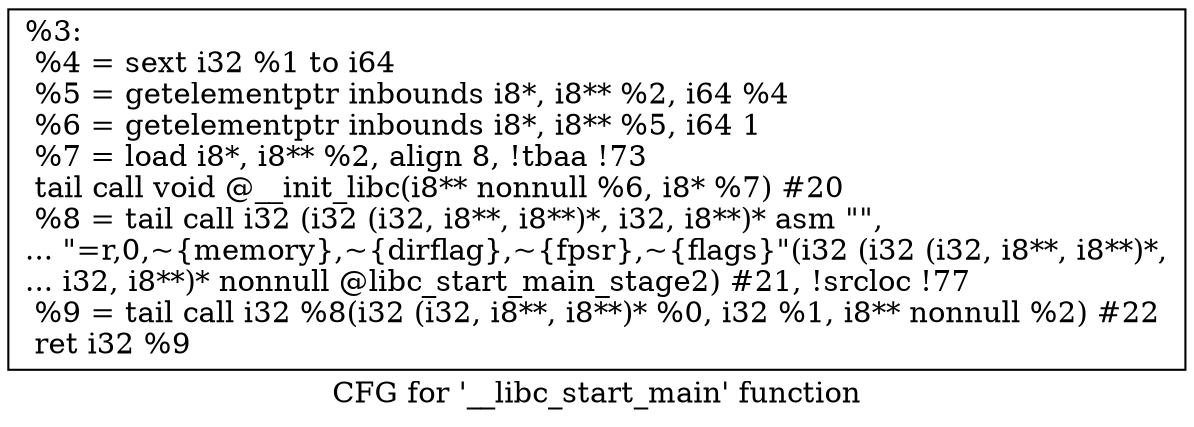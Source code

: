 digraph "CFG for '__libc_start_main' function" {
	label="CFG for '__libc_start_main' function";

	Node0x2264be0 [shape=record,label="{%3:\l  %4 = sext i32 %1 to i64\l  %5 = getelementptr inbounds i8*, i8** %2, i64 %4\l  %6 = getelementptr inbounds i8*, i8** %5, i64 1\l  %7 = load i8*, i8** %2, align 8, !tbaa !73\l  tail call void @__init_libc(i8** nonnull %6, i8* %7) #20\l  %8 = tail call i32 (i32 (i32, i8**, i8**)*, i32, i8**)* asm \"\",\l... \"=r,0,~\{memory\},~\{dirflag\},~\{fpsr\},~\{flags\}\"(i32 (i32 (i32, i8**, i8**)*,\l... i32, i8**)* nonnull @libc_start_main_stage2) #21, !srcloc !77\l  %9 = tail call i32 %8(i32 (i32, i8**, i8**)* %0, i32 %1, i8** nonnull %2) #22\l  ret i32 %9\l}"];
}
